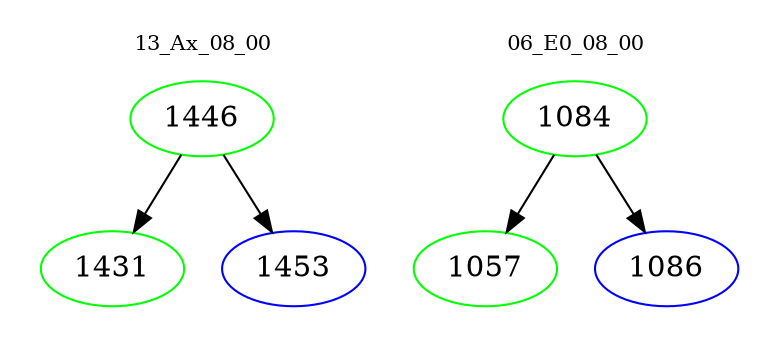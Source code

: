 digraph{
subgraph cluster_0 {
color = white
label = "13_Ax_08_00";
fontsize=10;
T0_1446 [label="1446", color="green"]
T0_1446 -> T0_1431 [color="black"]
T0_1431 [label="1431", color="green"]
T0_1446 -> T0_1453 [color="black"]
T0_1453 [label="1453", color="blue"]
}
subgraph cluster_1 {
color = white
label = "06_E0_08_00";
fontsize=10;
T1_1084 [label="1084", color="green"]
T1_1084 -> T1_1057 [color="black"]
T1_1057 [label="1057", color="green"]
T1_1084 -> T1_1086 [color="black"]
T1_1086 [label="1086", color="blue"]
}
}
